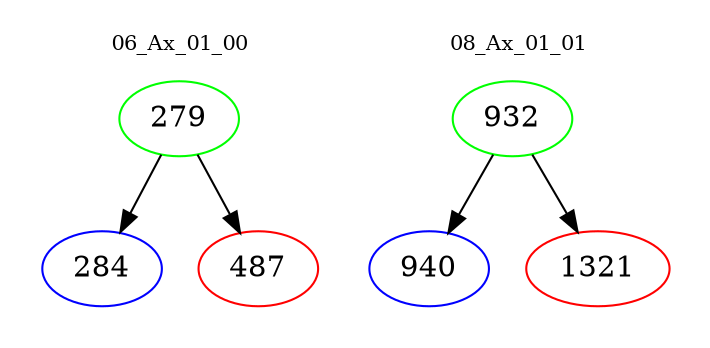 digraph{
subgraph cluster_0 {
color = white
label = "06_Ax_01_00";
fontsize=10;
T0_279 [label="279", color="green"]
T0_279 -> T0_284 [color="black"]
T0_284 [label="284", color="blue"]
T0_279 -> T0_487 [color="black"]
T0_487 [label="487", color="red"]
}
subgraph cluster_1 {
color = white
label = "08_Ax_01_01";
fontsize=10;
T1_932 [label="932", color="green"]
T1_932 -> T1_940 [color="black"]
T1_940 [label="940", color="blue"]
T1_932 -> T1_1321 [color="black"]
T1_1321 [label="1321", color="red"]
}
}
